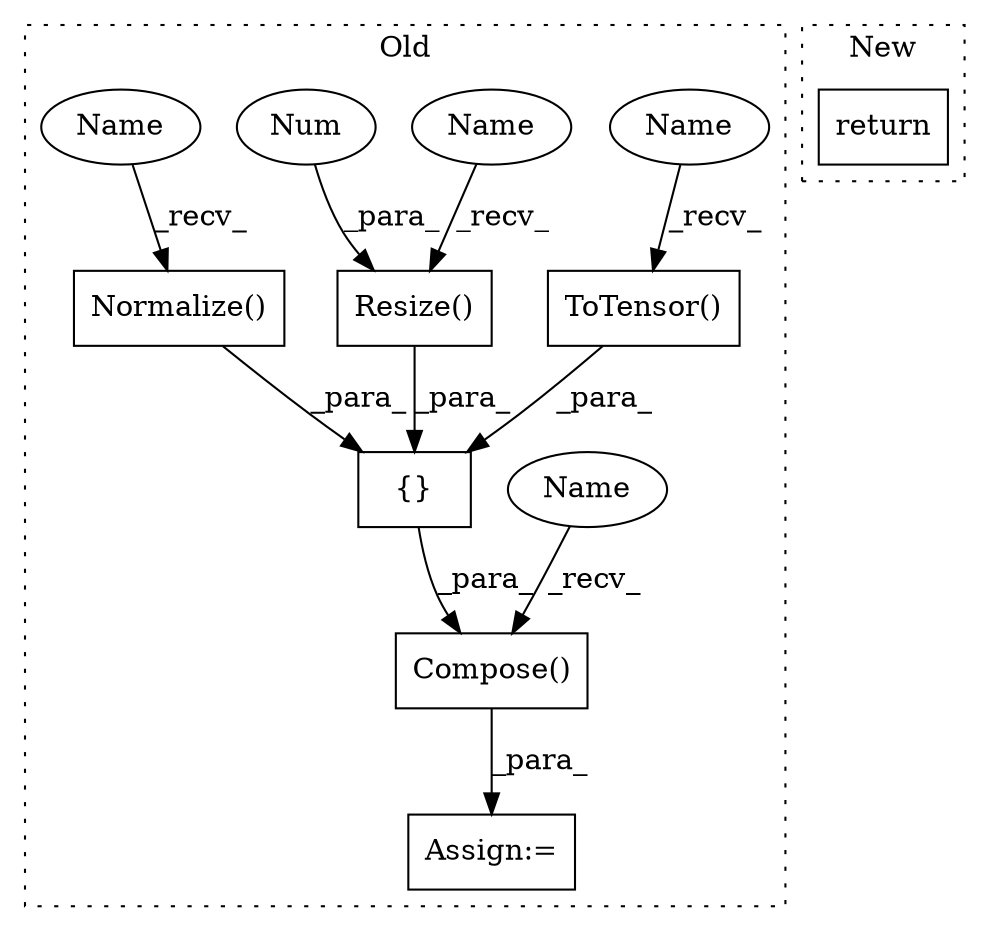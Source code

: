 digraph G {
subgraph cluster0 {
1 [label="Compose()" a="75" s="4058,4268" l="28,6" shape="box"];
3 [label="{}" a="59" s="4086,4257" l="14,0" shape="box"];
4 [label="ToTensor()" a="75" s="4213" l="21" shape="box"];
5 [label="Assign:=" a="68" s="4055" l="3" shape="box"];
6 [label="Resize()" a="75" s="4137,4158" l="18,1" shape="box"];
7 [label="Normalize()" a="75" s="3960" l="89" shape="box"];
8 [label="Num" a="76" s="4155" l="3" shape="ellipse"];
9 [label="Name" a="87" s="4058" l="10" shape="ellipse"];
10 [label="Name" a="87" s="4213" l="10" shape="ellipse"];
11 [label="Name" a="87" s="3960" l="10" shape="ellipse"];
12 [label="Name" a="87" s="4137" l="10" shape="ellipse"];
label = "Old";
style="dotted";
}
subgraph cluster1 {
2 [label="return" a="93" s="3564" l="7" shape="box"];
label = "New";
style="dotted";
}
1 -> 5 [label="_para_"];
3 -> 1 [label="_para_"];
4 -> 3 [label="_para_"];
6 -> 3 [label="_para_"];
7 -> 3 [label="_para_"];
8 -> 6 [label="_para_"];
9 -> 1 [label="_recv_"];
10 -> 4 [label="_recv_"];
11 -> 7 [label="_recv_"];
12 -> 6 [label="_recv_"];
}